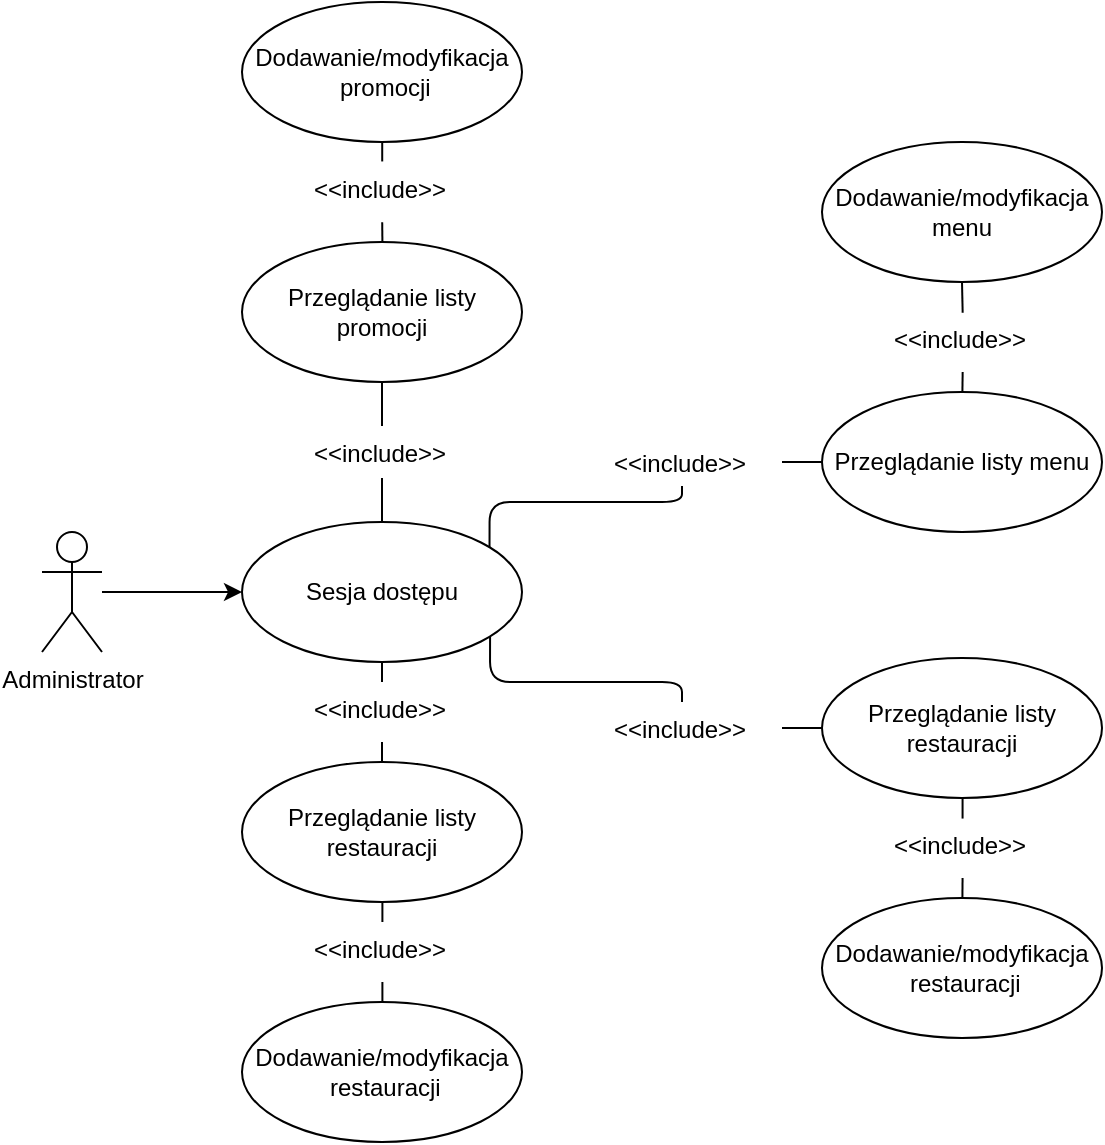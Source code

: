 <mxfile version="12.2.9" type="device" pages="1"><diagram id="D07Vyb8vRfAOyrFbHaNM" name="Page-1"><mxGraphModel dx="1974" dy="1144" grid="1" gridSize="10" guides="1" tooltips="1" connect="1" arrows="1" fold="1" page="1" pageScale="1" pageWidth="827" pageHeight="1169" math="0" shadow="0"><root><mxCell id="0"/><mxCell id="1" parent="0"/><mxCell id="hyu31FWN7ruk96gWcXnM-5" style="edgeStyle=orthogonalEdgeStyle;rounded=0;orthogonalLoop=1;jettySize=auto;html=1;entryX=0;entryY=0.5;entryDx=0;entryDy=0;" edge="1" parent="1" source="hyu31FWN7ruk96gWcXnM-1" target="hyu31FWN7ruk96gWcXnM-4"><mxGeometry relative="1" as="geometry"/></mxCell><mxCell id="hyu31FWN7ruk96gWcXnM-1" value="Administrator" style="shape=umlActor;verticalLabelPosition=bottom;labelBackgroundColor=#ffffff;verticalAlign=top;html=1;" vertex="1" parent="1"><mxGeometry x="70" y="365" width="30" height="60" as="geometry"/></mxCell><mxCell id="hyu31FWN7ruk96gWcXnM-4" value="Sesja dostępu" style="ellipse;whiteSpace=wrap;html=1;" vertex="1" parent="1"><mxGeometry x="170" y="360" width="140" height="70" as="geometry"/></mxCell><mxCell id="hyu31FWN7ruk96gWcXnM-6" value="Przeglądanie listy restauracji" style="ellipse;whiteSpace=wrap;html=1;" vertex="1" parent="1"><mxGeometry x="170" y="480" width="140" height="70" as="geometry"/></mxCell><mxCell id="hyu31FWN7ruk96gWcXnM-7" value="Przeglądanie listy menu" style="ellipse;whiteSpace=wrap;html=1;" vertex="1" parent="1"><mxGeometry x="460" y="295" width="140" height="70" as="geometry"/></mxCell><mxCell id="hyu31FWN7ruk96gWcXnM-8" value="Dodawanie/modyfikacja&lt;br&gt;menu" style="ellipse;whiteSpace=wrap;html=1;" vertex="1" parent="1"><mxGeometry x="460" y="170" width="140" height="70" as="geometry"/></mxCell><mxCell id="hyu31FWN7ruk96gWcXnM-9" value="Przeglądanie listy promocji" style="ellipse;whiteSpace=wrap;html=1;" vertex="1" parent="1"><mxGeometry x="170" y="220" width="140" height="70" as="geometry"/></mxCell><mxCell id="hyu31FWN7ruk96gWcXnM-11" value="" style="endArrow=none;html=1;edgeStyle=orthogonalEdgeStyle;entryX=0.5;entryY=1;entryDx=0;entryDy=0;" edge="1" parent="1" target="hyu31FWN7ruk96gWcXnM-4"><mxGeometry relative="1" as="geometry"><mxPoint x="240" y="440" as="sourcePoint"/><mxPoint x="570" y="620" as="targetPoint"/><Array as="points"><mxPoint x="240" y="440"/><mxPoint x="240" y="440"/></Array></mxGeometry></mxCell><mxCell id="hyu31FWN7ruk96gWcXnM-14" value="" style="endArrow=none;html=1;edgeStyle=orthogonalEdgeStyle;exitX=0.5;exitY=0;exitDx=0;exitDy=0;entryX=0.5;entryY=1;entryDx=0;entryDy=0;" edge="1" parent="1" source="hyu31FWN7ruk96gWcXnM-17" target="hyu31FWN7ruk96gWcXnM-9"><mxGeometry relative="1" as="geometry"><mxPoint x="250" y="500" as="sourcePoint"/><mxPoint x="250" y="440" as="targetPoint"/></mxGeometry></mxCell><mxCell id="hyu31FWN7ruk96gWcXnM-17" value="   &lt;&lt;include&gt;&gt;" style="text;strokeColor=none;fillColor=none;align=left;verticalAlign=top;spacingLeft=4;spacingRight=4;overflow=hidden;rotatable=0;points=[[0,0.5],[1,0.5]];portConstraint=eastwest;" vertex="1" parent="1"><mxGeometry x="190" y="312" width="100" height="26" as="geometry"/></mxCell><mxCell id="hyu31FWN7ruk96gWcXnM-21" value="" style="endArrow=none;html=1;edgeStyle=orthogonalEdgeStyle;exitX=0.5;exitY=0;exitDx=0;exitDy=0;entryX=0.5;entryY=1;entryDx=0;entryDy=0;" edge="1" parent="1" source="hyu31FWN7ruk96gWcXnM-4" target="hyu31FWN7ruk96gWcXnM-17"><mxGeometry relative="1" as="geometry"><mxPoint x="240" y="360" as="sourcePoint"/><mxPoint x="240" y="290" as="targetPoint"/></mxGeometry></mxCell><mxCell id="hyu31FWN7ruk96gWcXnM-19" value="   &lt;&lt;include&gt;&gt;" style="text;strokeColor=none;fillColor=none;align=left;verticalAlign=top;spacingLeft=4;spacingRight=4;overflow=hidden;rotatable=0;points=[[0,0.5],[1,0.5]];portConstraint=eastwest;" vertex="1" parent="1"><mxGeometry x="190" y="440" width="100" height="26" as="geometry"/></mxCell><mxCell id="hyu31FWN7ruk96gWcXnM-32" value="Dodawanie/modyfikacja&lt;br&gt;&amp;nbsp;promocji" style="ellipse;whiteSpace=wrap;html=1;" vertex="1" parent="1"><mxGeometry x="170" y="100" width="140" height="70" as="geometry"/></mxCell><mxCell id="hyu31FWN7ruk96gWcXnM-39" value="" style="endArrow=none;html=1;edgeStyle=orthogonalEdgeStyle;exitX=0.5;exitY=0;exitDx=0;exitDy=0;" edge="1" parent="1" source="hyu31FWN7ruk96gWcXnM-6"><mxGeometry relative="1" as="geometry"><mxPoint x="239.961" y="510.019" as="sourcePoint"/><mxPoint x="240" y="470" as="targetPoint"/><Array as="points"/></mxGeometry></mxCell><mxCell id="hyu31FWN7ruk96gWcXnM-44" value="Dodawanie/modyfikacja&lt;br&gt;&amp;nbsp;restauracji" style="ellipse;whiteSpace=wrap;html=1;" vertex="1" parent="1"><mxGeometry x="170" y="600" width="140" height="70" as="geometry"/></mxCell><mxCell id="hyu31FWN7ruk96gWcXnM-45" value="" style="endArrow=none;html=1;edgeStyle=orthogonalEdgeStyle;entryX=0.5;entryY=1;entryDx=0;entryDy=0;" edge="1" parent="1"><mxGeometry relative="1" as="geometry"><mxPoint x="240.2" y="560" as="sourcePoint"/><mxPoint x="240.2" y="550" as="targetPoint"/><Array as="points"><mxPoint x="240" y="560"/><mxPoint x="240" y="560"/></Array></mxGeometry></mxCell><mxCell id="hyu31FWN7ruk96gWcXnM-46" value="   &lt;&lt;include&gt;&gt;" style="text;strokeColor=none;fillColor=none;align=left;verticalAlign=top;spacingLeft=4;spacingRight=4;overflow=hidden;rotatable=0;points=[[0,0.5],[1,0.5]];portConstraint=eastwest;" vertex="1" parent="1"><mxGeometry x="190" y="560" width="100" height="26" as="geometry"/></mxCell><mxCell id="hyu31FWN7ruk96gWcXnM-47" value="" style="endArrow=none;html=1;edgeStyle=orthogonalEdgeStyle;exitX=0.5;exitY=0;exitDx=0;exitDy=0;" edge="1" parent="1"><mxGeometry relative="1" as="geometry"><mxPoint x="240.2" y="600" as="sourcePoint"/><mxPoint x="240.2" y="590" as="targetPoint"/><Array as="points"/></mxGeometry></mxCell><mxCell id="hyu31FWN7ruk96gWcXnM-48" value="Przeglądanie listy restauracji" style="ellipse;whiteSpace=wrap;html=1;" vertex="1" parent="1"><mxGeometry x="460" y="428" width="140" height="70" as="geometry"/></mxCell><mxCell id="hyu31FWN7ruk96gWcXnM-49" value="" style="endArrow=none;html=1;edgeStyle=orthogonalEdgeStyle;entryX=0.886;entryY=0.817;entryDx=0;entryDy=0;entryPerimeter=0;" edge="1" parent="1" source="hyu31FWN7ruk96gWcXnM-50" target="hyu31FWN7ruk96gWcXnM-4"><mxGeometry relative="1" as="geometry"><mxPoint x="530.286" y="429.786" as="sourcePoint"/><mxPoint x="294" y="419" as="targetPoint"/><Array as="points"><mxPoint x="390" y="440"/><mxPoint x="294" y="440"/></Array></mxGeometry></mxCell><mxCell id="hyu31FWN7ruk96gWcXnM-50" value="   &lt;&lt;include&gt;&gt;" style="text;strokeColor=none;fillColor=none;align=left;verticalAlign=top;spacingLeft=4;spacingRight=4;overflow=hidden;rotatable=0;points=[[0,0.5],[1,0.5]];portConstraint=eastwest;" vertex="1" parent="1"><mxGeometry x="340" y="450" width="100" height="26" as="geometry"/></mxCell><mxCell id="hyu31FWN7ruk96gWcXnM-51" value="" style="endArrow=none;html=1;edgeStyle=orthogonalEdgeStyle;exitX=0;exitY=0.5;exitDx=0;exitDy=0;" edge="1" parent="1" source="hyu31FWN7ruk96gWcXnM-48" target="hyu31FWN7ruk96gWcXnM-50"><mxGeometry relative="1" as="geometry"><mxPoint x="529.961" y="499.519" as="sourcePoint"/><mxPoint x="530.286" y="459.5" as="targetPoint"/><Array as="points"/></mxGeometry></mxCell><mxCell id="hyu31FWN7ruk96gWcXnM-52" value="Dodawanie/modyfikacja&lt;br&gt;&amp;nbsp;restauracji" style="ellipse;whiteSpace=wrap;html=1;" vertex="1" parent="1"><mxGeometry x="460" y="548" width="140" height="70" as="geometry"/></mxCell><mxCell id="hyu31FWN7ruk96gWcXnM-53" value="" style="endArrow=none;html=1;edgeStyle=orthogonalEdgeStyle;entryX=0.5;entryY=1;entryDx=0;entryDy=0;" edge="1" parent="1"><mxGeometry relative="1" as="geometry"><mxPoint x="530.286" y="508.286" as="sourcePoint"/><mxPoint x="530.286" y="498" as="targetPoint"/><Array as="points"><mxPoint x="530" y="508"/><mxPoint x="530" y="508"/></Array></mxGeometry></mxCell><mxCell id="hyu31FWN7ruk96gWcXnM-54" value="   &lt;&lt;include&gt;&gt;" style="text;strokeColor=none;fillColor=none;align=left;verticalAlign=top;spacingLeft=4;spacingRight=4;overflow=hidden;rotatable=0;points=[[0,0.5],[1,0.5]];portConstraint=eastwest;" vertex="1" parent="1"><mxGeometry x="480" y="508" width="100" height="26" as="geometry"/></mxCell><mxCell id="hyu31FWN7ruk96gWcXnM-55" value="" style="endArrow=none;html=1;edgeStyle=orthogonalEdgeStyle;exitX=0.5;exitY=0;exitDx=0;exitDy=0;" edge="1" parent="1"><mxGeometry relative="1" as="geometry"><mxPoint x="530.2" y="548" as="sourcePoint"/><mxPoint x="530.286" y="538" as="targetPoint"/><Array as="points"/></mxGeometry></mxCell><mxCell id="hyu31FWN7ruk96gWcXnM-59" value="" style="endArrow=none;html=1;edgeStyle=orthogonalEdgeStyle;entryX=0.5;entryY=1;entryDx=0;entryDy=0;" edge="1" parent="1"><mxGeometry relative="1" as="geometry"><mxPoint x="240.103" y="179.724" as="sourcePoint"/><mxPoint x="240.103" y="170.069" as="targetPoint"/><Array as="points"><mxPoint x="240" y="180"/><mxPoint x="240" y="180"/></Array></mxGeometry></mxCell><mxCell id="hyu31FWN7ruk96gWcXnM-60" value="   &lt;&lt;include&gt;&gt;" style="text;strokeColor=none;fillColor=none;align=left;verticalAlign=top;spacingLeft=4;spacingRight=4;overflow=hidden;rotatable=0;points=[[0,0.5],[1,0.5]];portConstraint=eastwest;" vertex="1" parent="1"><mxGeometry x="190" y="180" width="100" height="26" as="geometry"/></mxCell><mxCell id="hyu31FWN7ruk96gWcXnM-61" value="" style="endArrow=none;html=1;edgeStyle=orthogonalEdgeStyle;exitX=0.5;exitY=0;exitDx=0;exitDy=0;" edge="1" parent="1"><mxGeometry relative="1" as="geometry"><mxPoint x="240.2" y="220" as="sourcePoint"/><mxPoint x="240.103" y="210.069" as="targetPoint"/><Array as="points"/></mxGeometry></mxCell><mxCell id="hyu31FWN7ruk96gWcXnM-65" value="" style="endArrow=none;html=1;edgeStyle=orthogonalEdgeStyle;entryX=0.884;entryY=0.183;entryDx=0;entryDy=0;entryPerimeter=0;" edge="1" parent="1" target="hyu31FWN7ruk96gWcXnM-4"><mxGeometry relative="1" as="geometry"><mxPoint x="390" y="342" as="sourcePoint"/><mxPoint x="300.207" y="240.534" as="targetPoint"/><Array as="points"><mxPoint x="390" y="342"/><mxPoint x="390" y="350"/><mxPoint x="294" y="350"/></Array></mxGeometry></mxCell><mxCell id="hyu31FWN7ruk96gWcXnM-66" value="   &lt;&lt;include&gt;&gt;" style="text;strokeColor=none;fillColor=none;align=left;verticalAlign=top;spacingLeft=4;spacingRight=4;overflow=hidden;rotatable=0;points=[[0,0.5],[1,0.5]];portConstraint=eastwest;" vertex="1" parent="1"><mxGeometry x="340" y="317" width="100" height="26" as="geometry"/></mxCell><mxCell id="hyu31FWN7ruk96gWcXnM-67" value="" style="endArrow=none;html=1;edgeStyle=orthogonalEdgeStyle;" edge="1" parent="1" target="hyu31FWN7ruk96gWcXnM-66"><mxGeometry relative="1" as="geometry"><mxPoint x="460" y="330" as="sourcePoint"/><mxPoint x="537.286" y="281" as="targetPoint"/><Array as="points"><mxPoint x="460" y="330"/><mxPoint x="460" y="330"/></Array></mxGeometry></mxCell><mxCell id="hyu31FWN7ruk96gWcXnM-68" value="" style="endArrow=none;html=1;edgeStyle=orthogonalEdgeStyle;entryX=0.5;entryY=1;entryDx=0;entryDy=0;" edge="1" parent="1" target="hyu31FWN7ruk96gWcXnM-8"><mxGeometry relative="1" as="geometry"><mxPoint x="530.333" y="255.333" as="sourcePoint"/><mxPoint x="530.333" y="245" as="targetPoint"/><Array as="points"/></mxGeometry></mxCell><mxCell id="hyu31FWN7ruk96gWcXnM-69" value="   &lt;&lt;include&gt;&gt;" style="text;strokeColor=none;fillColor=none;align=left;verticalAlign=top;spacingLeft=4;spacingRight=4;overflow=hidden;rotatable=0;points=[[0,0.5],[1,0.5]];portConstraint=eastwest;" vertex="1" parent="1"><mxGeometry x="480" y="255" width="100" height="26" as="geometry"/></mxCell><mxCell id="hyu31FWN7ruk96gWcXnM-70" value="" style="endArrow=none;html=1;edgeStyle=orthogonalEdgeStyle;exitX=0.5;exitY=0;exitDx=0;exitDy=0;" edge="1" parent="1"><mxGeometry relative="1" as="geometry"><mxPoint x="530.2" y="295" as="sourcePoint"/><mxPoint x="530.333" y="285" as="targetPoint"/><Array as="points"/></mxGeometry></mxCell></root></mxGraphModel></diagram></mxfile>